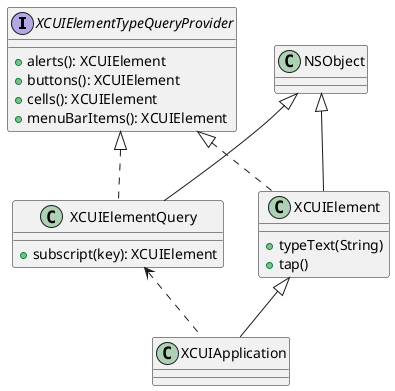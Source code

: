 @startuml

interface XCUIElementTypeQueryProvider {
  +alerts(): XCUIElement
  +buttons(): XCUIElement
  +cells(): XCUIElement
  +menuBarItems(): XCUIElement
}
class XCUIElementQuery {
  +subscript(key): XCUIElement
}
class XCUIElement {
  +typeText(String)
  +tap()
}
NSObject <|-- XCUIElement
NSObject <|-- XCUIElementQuery
XCUIElementTypeQueryProvider <|.. XCUIElement
XCUIElementTypeQueryProvider <|.. XCUIElementQuery

XCUIElement <|-- XCUIApplication
XCUIElementQuery <.. XCUIApplication
@enduml
